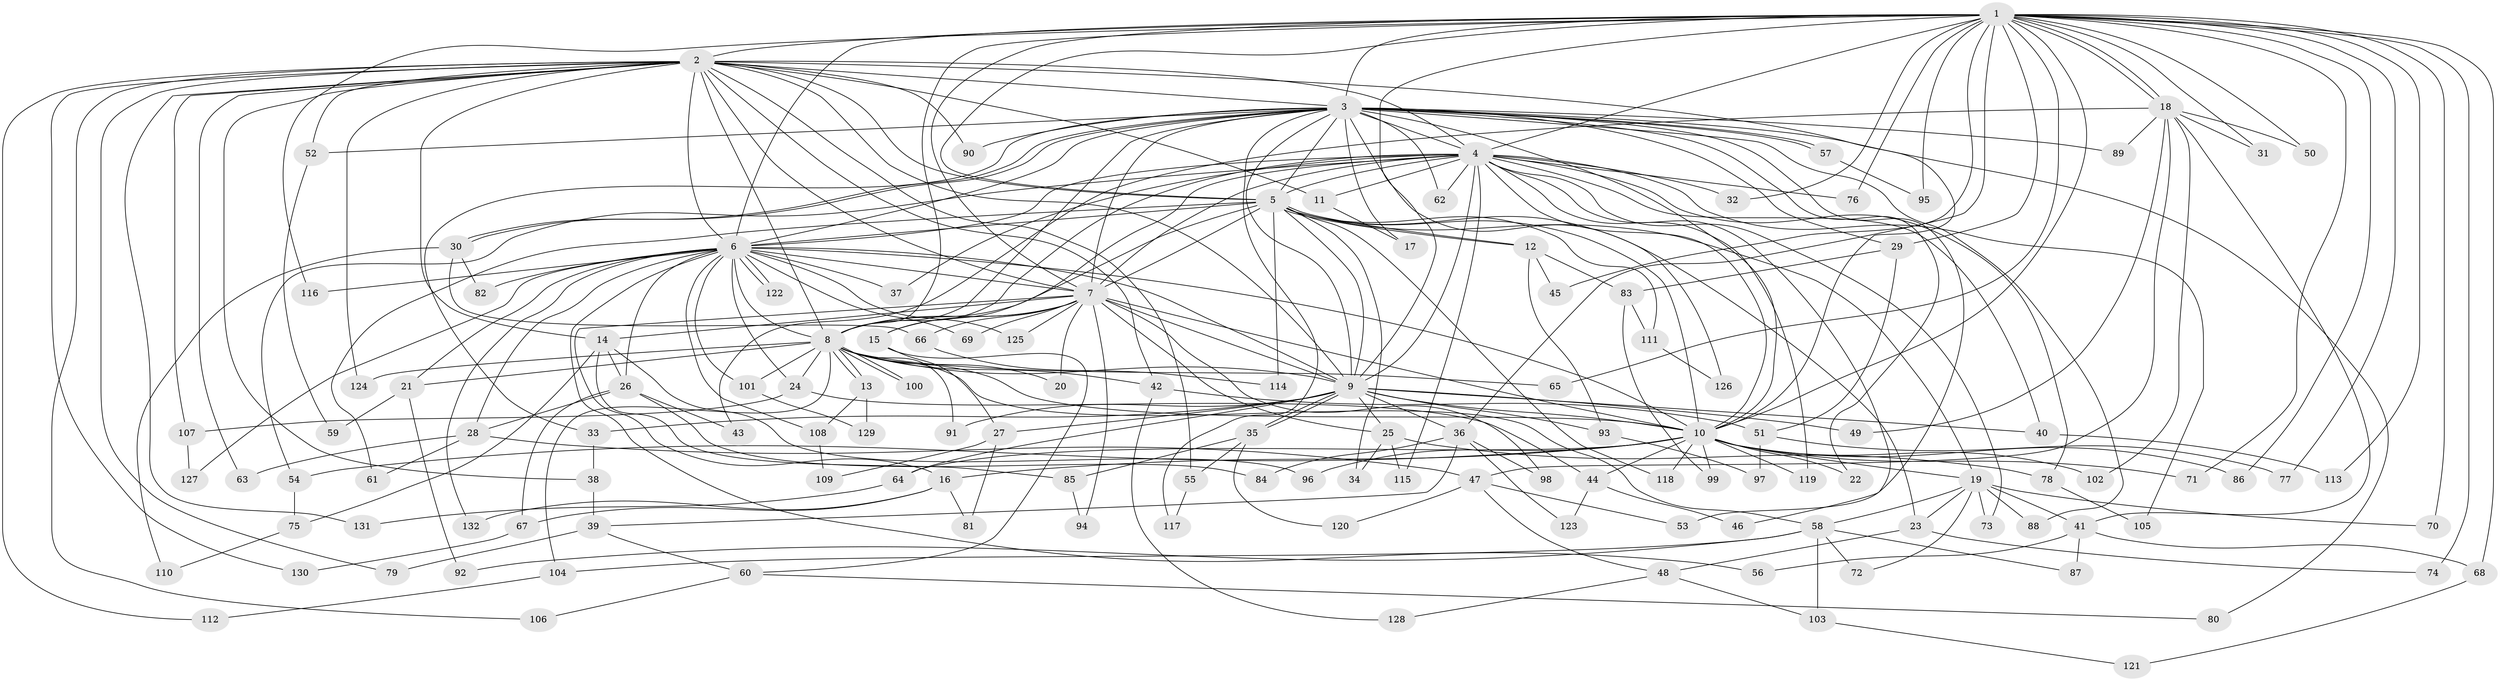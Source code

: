 // coarse degree distribution, {21: 0.0125, 18: 0.025, 20: 0.0125, 15: 0.0125, 27: 0.0125, 24: 0.0125, 6: 0.025, 3: 0.1625, 7: 0.0125, 9: 0.0125, 10: 0.0125, 11: 0.0125, 2: 0.4875, 5: 0.05, 4: 0.075, 8: 0.025, 1: 0.0375}
// Generated by graph-tools (version 1.1) at 2025/50/03/04/25 22:50:00]
// undirected, 132 vertices, 289 edges
graph export_dot {
  node [color=gray90,style=filled];
  1;
  2;
  3;
  4;
  5;
  6;
  7;
  8;
  9;
  10;
  11;
  12;
  13;
  14;
  15;
  16;
  17;
  18;
  19;
  20;
  21;
  22;
  23;
  24;
  25;
  26;
  27;
  28;
  29;
  30;
  31;
  32;
  33;
  34;
  35;
  36;
  37;
  38;
  39;
  40;
  41;
  42;
  43;
  44;
  45;
  46;
  47;
  48;
  49;
  50;
  51;
  52;
  53;
  54;
  55;
  56;
  57;
  58;
  59;
  60;
  61;
  62;
  63;
  64;
  65;
  66;
  67;
  68;
  69;
  70;
  71;
  72;
  73;
  74;
  75;
  76;
  77;
  78;
  79;
  80;
  81;
  82;
  83;
  84;
  85;
  86;
  87;
  88;
  89;
  90;
  91;
  92;
  93;
  94;
  95;
  96;
  97;
  98;
  99;
  100;
  101;
  102;
  103;
  104;
  105;
  106;
  107;
  108;
  109;
  110;
  111;
  112;
  113;
  114;
  115;
  116;
  117;
  118;
  119;
  120;
  121;
  122;
  123;
  124;
  125;
  126;
  127;
  128;
  129;
  130;
  131;
  132;
  1 -- 2;
  1 -- 3;
  1 -- 4;
  1 -- 5;
  1 -- 6;
  1 -- 7;
  1 -- 8;
  1 -- 9;
  1 -- 10;
  1 -- 18;
  1 -- 18;
  1 -- 29;
  1 -- 31;
  1 -- 32;
  1 -- 36;
  1 -- 45;
  1 -- 50;
  1 -- 65;
  1 -- 68;
  1 -- 70;
  1 -- 71;
  1 -- 74;
  1 -- 76;
  1 -- 77;
  1 -- 86;
  1 -- 95;
  1 -- 113;
  1 -- 116;
  2 -- 3;
  2 -- 4;
  2 -- 5;
  2 -- 6;
  2 -- 7;
  2 -- 8;
  2 -- 9;
  2 -- 10;
  2 -- 11;
  2 -- 14;
  2 -- 38;
  2 -- 42;
  2 -- 52;
  2 -- 55;
  2 -- 63;
  2 -- 79;
  2 -- 90;
  2 -- 106;
  2 -- 107;
  2 -- 112;
  2 -- 124;
  2 -- 130;
  2 -- 131;
  3 -- 4;
  3 -- 5;
  3 -- 6;
  3 -- 7;
  3 -- 8;
  3 -- 9;
  3 -- 10;
  3 -- 17;
  3 -- 22;
  3 -- 29;
  3 -- 30;
  3 -- 30;
  3 -- 33;
  3 -- 52;
  3 -- 53;
  3 -- 57;
  3 -- 57;
  3 -- 62;
  3 -- 80;
  3 -- 88;
  3 -- 89;
  3 -- 90;
  3 -- 117;
  3 -- 126;
  4 -- 5;
  4 -- 6;
  4 -- 7;
  4 -- 8;
  4 -- 9;
  4 -- 10;
  4 -- 11;
  4 -- 15;
  4 -- 32;
  4 -- 37;
  4 -- 40;
  4 -- 46;
  4 -- 54;
  4 -- 62;
  4 -- 73;
  4 -- 76;
  4 -- 78;
  4 -- 105;
  4 -- 115;
  4 -- 119;
  5 -- 6;
  5 -- 7;
  5 -- 8;
  5 -- 9;
  5 -- 10;
  5 -- 12;
  5 -- 12;
  5 -- 19;
  5 -- 23;
  5 -- 34;
  5 -- 61;
  5 -- 111;
  5 -- 114;
  5 -- 118;
  6 -- 7;
  6 -- 8;
  6 -- 9;
  6 -- 10;
  6 -- 21;
  6 -- 24;
  6 -- 26;
  6 -- 28;
  6 -- 37;
  6 -- 56;
  6 -- 69;
  6 -- 82;
  6 -- 101;
  6 -- 108;
  6 -- 116;
  6 -- 122;
  6 -- 122;
  6 -- 125;
  6 -- 127;
  6 -- 132;
  7 -- 8;
  7 -- 9;
  7 -- 10;
  7 -- 14;
  7 -- 15;
  7 -- 16;
  7 -- 20;
  7 -- 25;
  7 -- 66;
  7 -- 69;
  7 -- 94;
  7 -- 98;
  7 -- 125;
  8 -- 9;
  8 -- 10;
  8 -- 13;
  8 -- 13;
  8 -- 20;
  8 -- 21;
  8 -- 24;
  8 -- 42;
  8 -- 58;
  8 -- 65;
  8 -- 91;
  8 -- 100;
  8 -- 100;
  8 -- 101;
  8 -- 104;
  8 -- 124;
  9 -- 10;
  9 -- 25;
  9 -- 27;
  9 -- 33;
  9 -- 35;
  9 -- 35;
  9 -- 36;
  9 -- 40;
  9 -- 49;
  9 -- 64;
  9 -- 91;
  9 -- 93;
  10 -- 16;
  10 -- 19;
  10 -- 22;
  10 -- 44;
  10 -- 54;
  10 -- 64;
  10 -- 71;
  10 -- 86;
  10 -- 96;
  10 -- 99;
  10 -- 102;
  10 -- 118;
  10 -- 119;
  11 -- 17;
  12 -- 45;
  12 -- 83;
  12 -- 93;
  13 -- 108;
  13 -- 129;
  14 -- 26;
  14 -- 75;
  14 -- 85;
  14 -- 96;
  15 -- 27;
  15 -- 60;
  16 -- 67;
  16 -- 81;
  16 -- 132;
  18 -- 31;
  18 -- 41;
  18 -- 43;
  18 -- 47;
  18 -- 49;
  18 -- 50;
  18 -- 89;
  18 -- 102;
  19 -- 23;
  19 -- 41;
  19 -- 58;
  19 -- 70;
  19 -- 72;
  19 -- 73;
  19 -- 88;
  21 -- 59;
  21 -- 92;
  23 -- 48;
  23 -- 74;
  24 -- 44;
  24 -- 107;
  25 -- 34;
  25 -- 78;
  25 -- 115;
  26 -- 28;
  26 -- 43;
  26 -- 67;
  26 -- 84;
  27 -- 81;
  27 -- 109;
  28 -- 47;
  28 -- 61;
  28 -- 63;
  29 -- 51;
  29 -- 83;
  30 -- 66;
  30 -- 82;
  30 -- 110;
  33 -- 38;
  35 -- 55;
  35 -- 85;
  35 -- 120;
  36 -- 39;
  36 -- 84;
  36 -- 98;
  36 -- 123;
  38 -- 39;
  39 -- 60;
  39 -- 79;
  40 -- 113;
  41 -- 56;
  41 -- 68;
  41 -- 87;
  42 -- 51;
  42 -- 128;
  44 -- 46;
  44 -- 123;
  47 -- 48;
  47 -- 53;
  47 -- 120;
  48 -- 103;
  48 -- 128;
  51 -- 77;
  51 -- 97;
  52 -- 59;
  54 -- 75;
  55 -- 117;
  57 -- 95;
  58 -- 72;
  58 -- 87;
  58 -- 92;
  58 -- 103;
  58 -- 104;
  60 -- 80;
  60 -- 106;
  64 -- 131;
  66 -- 114;
  67 -- 130;
  68 -- 121;
  75 -- 110;
  78 -- 105;
  83 -- 99;
  83 -- 111;
  85 -- 94;
  93 -- 97;
  101 -- 129;
  103 -- 121;
  104 -- 112;
  107 -- 127;
  108 -- 109;
  111 -- 126;
}
